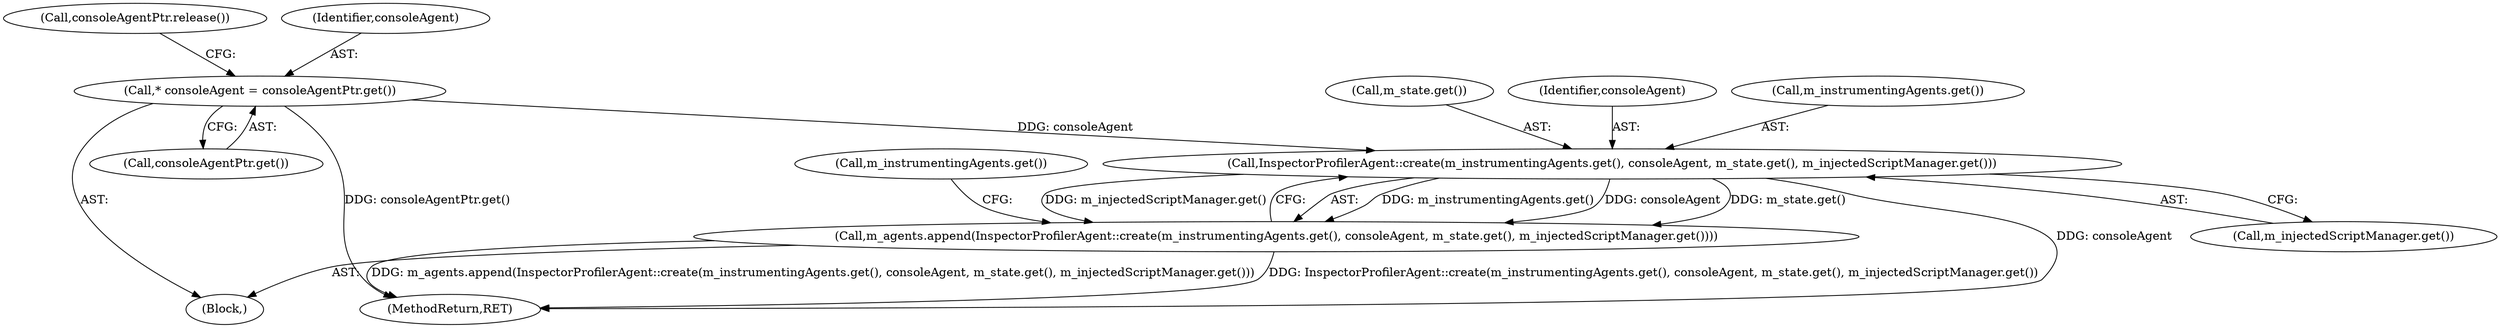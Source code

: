 digraph "0_Chrome_d4cd2b2c0953ad7e9fa988c234eb9361be80fe81@API" {
"1000209" [label="(Call,InspectorProfilerAgent::create(m_instrumentingAgents.get(), consoleAgent, m_state.get(), m_injectedScriptManager.get()))"];
"1000190" [label="(Call,* consoleAgent = consoleAgentPtr.get())"];
"1000208" [label="(Call,m_agents.append(InspectorProfilerAgent::create(m_instrumentingAgents.get(), consoleAgent, m_state.get(), m_injectedScriptManager.get())))"];
"1000209" [label="(Call,InspectorProfilerAgent::create(m_instrumentingAgents.get(), consoleAgent, m_state.get(), m_injectedScriptManager.get()))"];
"1000190" [label="(Call,* consoleAgent = consoleAgentPtr.get())"];
"1000194" [label="(Call,consoleAgentPtr.release())"];
"1000247" [label="(MethodReturn,RET)"];
"1000213" [label="(Call,m_injectedScriptManager.get())"];
"1000212" [label="(Call,m_state.get())"];
"1000192" [label="(Call,consoleAgentPtr.get())"];
"1000208" [label="(Call,m_agents.append(InspectorProfilerAgent::create(m_instrumentingAgents.get(), consoleAgent, m_state.get(), m_injectedScriptManager.get())))"];
"1000103" [label="(Block,)"];
"1000216" [label="(Call,m_instrumentingAgents.get())"];
"1000191" [label="(Identifier,consoleAgent)"];
"1000211" [label="(Identifier,consoleAgent)"];
"1000210" [label="(Call,m_instrumentingAgents.get())"];
"1000209" -> "1000208"  [label="AST: "];
"1000209" -> "1000213"  [label="CFG: "];
"1000210" -> "1000209"  [label="AST: "];
"1000211" -> "1000209"  [label="AST: "];
"1000212" -> "1000209"  [label="AST: "];
"1000213" -> "1000209"  [label="AST: "];
"1000208" -> "1000209"  [label="CFG: "];
"1000209" -> "1000247"  [label="DDG: consoleAgent"];
"1000209" -> "1000208"  [label="DDG: m_instrumentingAgents.get()"];
"1000209" -> "1000208"  [label="DDG: consoleAgent"];
"1000209" -> "1000208"  [label="DDG: m_state.get()"];
"1000209" -> "1000208"  [label="DDG: m_injectedScriptManager.get()"];
"1000190" -> "1000209"  [label="DDG: consoleAgent"];
"1000190" -> "1000103"  [label="AST: "];
"1000190" -> "1000192"  [label="CFG: "];
"1000191" -> "1000190"  [label="AST: "];
"1000192" -> "1000190"  [label="AST: "];
"1000194" -> "1000190"  [label="CFG: "];
"1000190" -> "1000247"  [label="DDG: consoleAgentPtr.get()"];
"1000208" -> "1000103"  [label="AST: "];
"1000216" -> "1000208"  [label="CFG: "];
"1000208" -> "1000247"  [label="DDG: InspectorProfilerAgent::create(m_instrumentingAgents.get(), consoleAgent, m_state.get(), m_injectedScriptManager.get())"];
"1000208" -> "1000247"  [label="DDG: m_agents.append(InspectorProfilerAgent::create(m_instrumentingAgents.get(), consoleAgent, m_state.get(), m_injectedScriptManager.get()))"];
}
